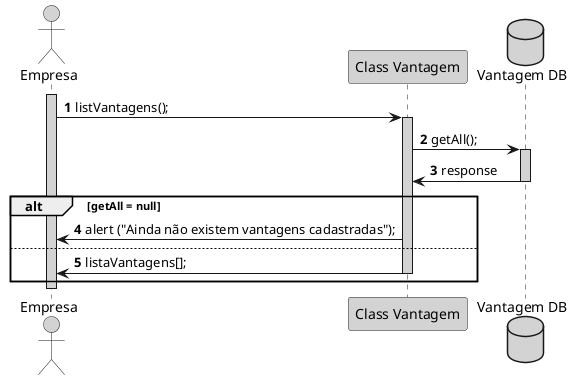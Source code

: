 @startuml

actor Empresa as empresa #lightgrey
participant "Class Vantagem" as vantagemCL #lightgrey
database "Vantagem DB" as vantagemDB #lightgrey

' Listar as vantagens
autonumber
activate empresa  #lightgrey
empresa -> vantagemCL : listVantagens();
activate vantagemCL  #lightgrey

vantagemCL -> vantagemDB : getAll();
activate vantagemDB  #lightgrey
vantagemDB -> vantagemCL : response
deactivate vantagemDB

alt getAll = null
   vantagemCL -> empresa :alert ("Ainda não existem vantagens cadastradas");
else
    vantagemCL -> empresa : listaVantagens[];
    deactivate vantagemCL
end
deactivate empresa

@enduml